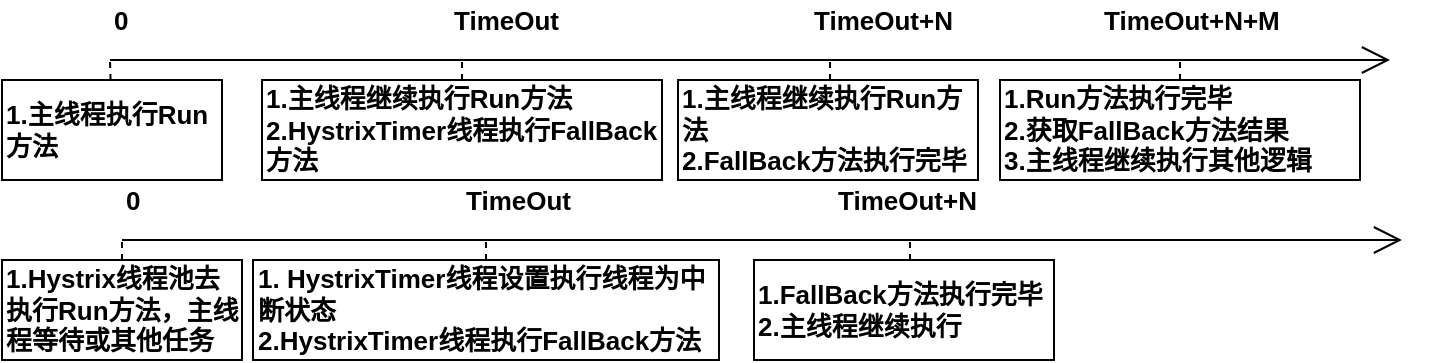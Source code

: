 <mxfile version="14.8.2" type="github">
  <diagram id="umcQdf8n9Hy7CaAOuaSm" name="Page-1">
    <mxGraphModel dx="788" dy="447" grid="1" gridSize="10" guides="1" tooltips="1" connect="1" arrows="1" fold="1" page="1" pageScale="1" pageWidth="827" pageHeight="1169" math="0" shadow="0">
      <root>
        <mxCell id="0" />
        <mxCell id="1" parent="0" />
        <mxCell id="3qFSLNHa823Q9wV1_3MV-1" value="1.主线程执行Run方法" style="shape=rect;html=1;whiteSpace=wrap;align=left;fontSize=13;fontStyle=1" vertex="1" parent="1">
          <mxGeometry x="96" y="320" width="110" height="50" as="geometry" />
        </mxCell>
        <mxCell id="3qFSLNHa823Q9wV1_3MV-3" value="" style="edgeStyle=none;dashed=1;html=1;endArrow=none;align=left;fontSize=13;fontStyle=1" edge="1" source="3qFSLNHa823Q9wV1_3MV-1" parent="1">
          <mxGeometry relative="1" as="geometry">
            <mxPoint x="150" y="310" as="targetPoint" />
          </mxGeometry>
        </mxCell>
        <mxCell id="3qFSLNHa823Q9wV1_3MV-5" value="" style="edgeStyle=none;html=1;endArrow=open;verticalAlign=bottom;endSize=12;align=left;fontSize=13;fontStyle=1" edge="1" parent="1">
          <mxGeometry relative="1" as="geometry">
            <mxPoint x="150" y="310" as="sourcePoint" />
            <mxPoint x="790" y="310" as="targetPoint" />
          </mxGeometry>
        </mxCell>
        <mxCell id="3qFSLNHa823Q9wV1_3MV-14" value="1.主线程继续执行Run方法&lt;br style=&quot;font-size: 13px;&quot;&gt;2.HystrixTimer线程执行FallBack方法" style="shape=rect;html=1;whiteSpace=wrap;align=left;fontSize=13;fontStyle=1" vertex="1" parent="1">
          <mxGeometry x="226" y="320" width="200" height="50" as="geometry" />
        </mxCell>
        <mxCell id="3qFSLNHa823Q9wV1_3MV-15" value="" style="edgeStyle=none;dashed=1;html=1;endArrow=none;exitX=0.5;exitY=0;exitDx=0;exitDy=0;align=left;fontSize=13;fontStyle=1" edge="1" parent="1" source="3qFSLNHa823Q9wV1_3MV-14">
          <mxGeometry relative="1" as="geometry">
            <mxPoint x="326" y="310" as="targetPoint" />
            <mxPoint x="317.5" y="370" as="sourcePoint" />
          </mxGeometry>
        </mxCell>
        <mxCell id="3qFSLNHa823Q9wV1_3MV-16" value="1.主线程继续执行Run方法&lt;br style=&quot;font-size: 13px;&quot;&gt;2.FallBack方法执行完毕" style="shape=rect;html=1;whiteSpace=wrap;align=left;fontSize=13;fontStyle=1" vertex="1" parent="1">
          <mxGeometry x="434" y="320" width="150" height="50" as="geometry" />
        </mxCell>
        <mxCell id="3qFSLNHa823Q9wV1_3MV-17" value="" style="edgeStyle=none;dashed=1;html=1;endArrow=none;align=left;fontSize=13;fontStyle=1" edge="1" parent="1">
          <mxGeometry relative="1" as="geometry">
            <mxPoint x="510" y="310" as="targetPoint" />
            <mxPoint x="510" y="320" as="sourcePoint" />
          </mxGeometry>
        </mxCell>
        <mxCell id="3qFSLNHa823Q9wV1_3MV-18" value="1.Run方法执行完毕&lt;br style=&quot;font-size: 13px;&quot;&gt;2.获取FallBack方法结果&lt;br style=&quot;font-size: 13px;&quot;&gt;3.主线程继续执行其他逻辑" style="shape=rect;html=1;whiteSpace=wrap;align=left;fontSize=13;fontStyle=1" vertex="1" parent="1">
          <mxGeometry x="595" y="320" width="180" height="50" as="geometry" />
        </mxCell>
        <mxCell id="3qFSLNHa823Q9wV1_3MV-19" value="" style="edgeStyle=none;dashed=1;html=1;endArrow=none;exitX=0.5;exitY=0;exitDx=0;exitDy=0;align=left;fontSize=13;fontStyle=1" edge="1" parent="1" source="3qFSLNHa823Q9wV1_3MV-18">
          <mxGeometry relative="1" as="geometry">
            <mxPoint x="685" y="310" as="targetPoint" />
            <mxPoint x="660" y="370" as="sourcePoint" />
          </mxGeometry>
        </mxCell>
        <mxCell id="3qFSLNHa823Q9wV1_3MV-20" value="0" style="text;html=1;strokeColor=none;fillColor=none;align=left;verticalAlign=middle;whiteSpace=wrap;rounded=0;fontSize=13;fontStyle=1" vertex="1" parent="1">
          <mxGeometry x="150" y="280" width="40" height="20" as="geometry" />
        </mxCell>
        <mxCell id="3qFSLNHa823Q9wV1_3MV-21" value="TimeOut" style="text;html=1;strokeColor=none;fillColor=none;align=left;verticalAlign=middle;whiteSpace=wrap;rounded=0;fontSize=13;fontStyle=1" vertex="1" parent="1">
          <mxGeometry x="320" y="280" width="60" height="20" as="geometry" />
        </mxCell>
        <mxCell id="3qFSLNHa823Q9wV1_3MV-22" value="TimeOut+N" style="text;html=1;strokeColor=none;fillColor=none;align=left;verticalAlign=middle;whiteSpace=wrap;rounded=0;fontSize=13;fontStyle=1" vertex="1" parent="1">
          <mxGeometry x="500" y="280" width="70" height="20" as="geometry" />
        </mxCell>
        <mxCell id="3qFSLNHa823Q9wV1_3MV-23" value="TimeOut+N+M" style="text;html=1;strokeColor=none;fillColor=none;align=left;verticalAlign=middle;whiteSpace=wrap;rounded=0;fontSize=13;fontStyle=1" vertex="1" parent="1">
          <mxGeometry x="645" y="280" width="95" height="20" as="geometry" />
        </mxCell>
        <mxCell id="3qFSLNHa823Q9wV1_3MV-24" value="1.Hystrix线程池去执行Run方法，主线程等待或其他任务" style="shape=rect;html=1;whiteSpace=wrap;align=left;fontSize=13;fontStyle=1" vertex="1" parent="1">
          <mxGeometry x="96" y="410" width="120" height="50" as="geometry" />
        </mxCell>
        <mxCell id="3qFSLNHa823Q9wV1_3MV-25" value="" style="edgeStyle=none;dashed=1;html=1;endArrow=none;align=left;fontSize=13;fontStyle=1" edge="1" parent="1" source="3qFSLNHa823Q9wV1_3MV-24">
          <mxGeometry relative="1" as="geometry">
            <mxPoint x="156" y="400" as="targetPoint" />
          </mxGeometry>
        </mxCell>
        <mxCell id="3qFSLNHa823Q9wV1_3MV-26" value="" style="edgeStyle=none;html=1;endArrow=open;verticalAlign=bottom;endSize=12;align=left;fontSize=13;fontStyle=1" edge="1" parent="1">
          <mxGeometry relative="1" as="geometry">
            <mxPoint x="156" y="400" as="sourcePoint" />
            <mxPoint x="796" y="400" as="targetPoint" />
          </mxGeometry>
        </mxCell>
        <mxCell id="3qFSLNHa823Q9wV1_3MV-27" value="1.&amp;nbsp;HystrixTimer线程设置执行线程为中断状态&lt;br style=&quot;font-size: 13px;&quot;&gt;2.HystrixTimer线程执行FallBack方法" style="shape=rect;html=1;whiteSpace=wrap;align=left;fontSize=13;fontStyle=1" vertex="1" parent="1">
          <mxGeometry x="221.5" y="410" width="233" height="50" as="geometry" />
        </mxCell>
        <mxCell id="3qFSLNHa823Q9wV1_3MV-28" value="" style="edgeStyle=none;dashed=1;html=1;endArrow=none;exitX=0.5;exitY=0;exitDx=0;exitDy=0;align=left;fontSize=13;fontStyle=1" edge="1" parent="1" source="3qFSLNHa823Q9wV1_3MV-27">
          <mxGeometry relative="1" as="geometry">
            <mxPoint x="338" y="400" as="targetPoint" />
            <mxPoint x="320.5" y="460" as="sourcePoint" />
          </mxGeometry>
        </mxCell>
        <mxCell id="3qFSLNHa823Q9wV1_3MV-29" value="1.FallBack方法执行完毕&lt;br style=&quot;font-size: 13px;&quot;&gt;2.主线程继续执行" style="shape=rect;html=1;whiteSpace=wrap;align=left;fontSize=13;fontStyle=1" vertex="1" parent="1">
          <mxGeometry x="472" y="410" width="150" height="50" as="geometry" />
        </mxCell>
        <mxCell id="3qFSLNHa823Q9wV1_3MV-30" value="" style="edgeStyle=none;dashed=1;html=1;endArrow=none;align=left;fontSize=13;fontStyle=1" edge="1" parent="1">
          <mxGeometry relative="1" as="geometry">
            <mxPoint x="550" y="400" as="targetPoint" />
            <mxPoint x="550" y="410" as="sourcePoint" />
          </mxGeometry>
        </mxCell>
        <mxCell id="3qFSLNHa823Q9wV1_3MV-33" value="0" style="text;html=1;strokeColor=none;fillColor=none;align=left;verticalAlign=middle;whiteSpace=wrap;rounded=0;fontSize=13;fontStyle=1" vertex="1" parent="1">
          <mxGeometry x="156" y="370" width="40" height="20" as="geometry" />
        </mxCell>
        <mxCell id="3qFSLNHa823Q9wV1_3MV-34" value="TimeOut" style="text;html=1;strokeColor=none;fillColor=none;align=left;verticalAlign=middle;whiteSpace=wrap;rounded=0;fontSize=13;fontStyle=1" vertex="1" parent="1">
          <mxGeometry x="326" y="370" width="56" height="20" as="geometry" />
        </mxCell>
        <mxCell id="3qFSLNHa823Q9wV1_3MV-35" value="TimeOut+N" style="text;html=1;strokeColor=none;fillColor=none;align=left;verticalAlign=middle;whiteSpace=wrap;rounded=0;fontSize=13;fontStyle=1" vertex="1" parent="1">
          <mxGeometry x="512" y="370" width="70" height="20" as="geometry" />
        </mxCell>
      </root>
    </mxGraphModel>
  </diagram>
</mxfile>
